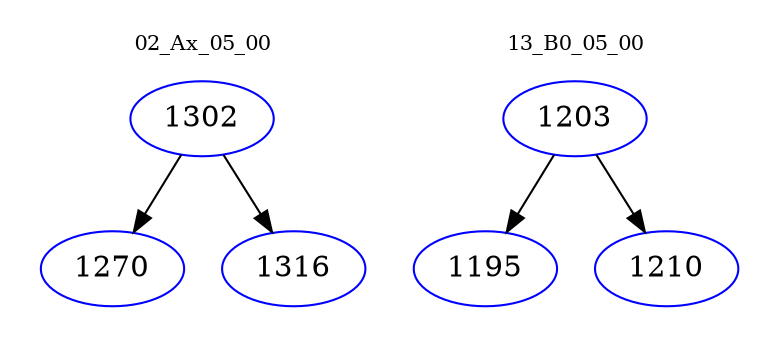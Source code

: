 digraph{
subgraph cluster_0 {
color = white
label = "02_Ax_05_00";
fontsize=10;
T0_1302 [label="1302", color="blue"]
T0_1302 -> T0_1270 [color="black"]
T0_1270 [label="1270", color="blue"]
T0_1302 -> T0_1316 [color="black"]
T0_1316 [label="1316", color="blue"]
}
subgraph cluster_1 {
color = white
label = "13_B0_05_00";
fontsize=10;
T1_1203 [label="1203", color="blue"]
T1_1203 -> T1_1195 [color="black"]
T1_1195 [label="1195", color="blue"]
T1_1203 -> T1_1210 [color="black"]
T1_1210 [label="1210", color="blue"]
}
}
